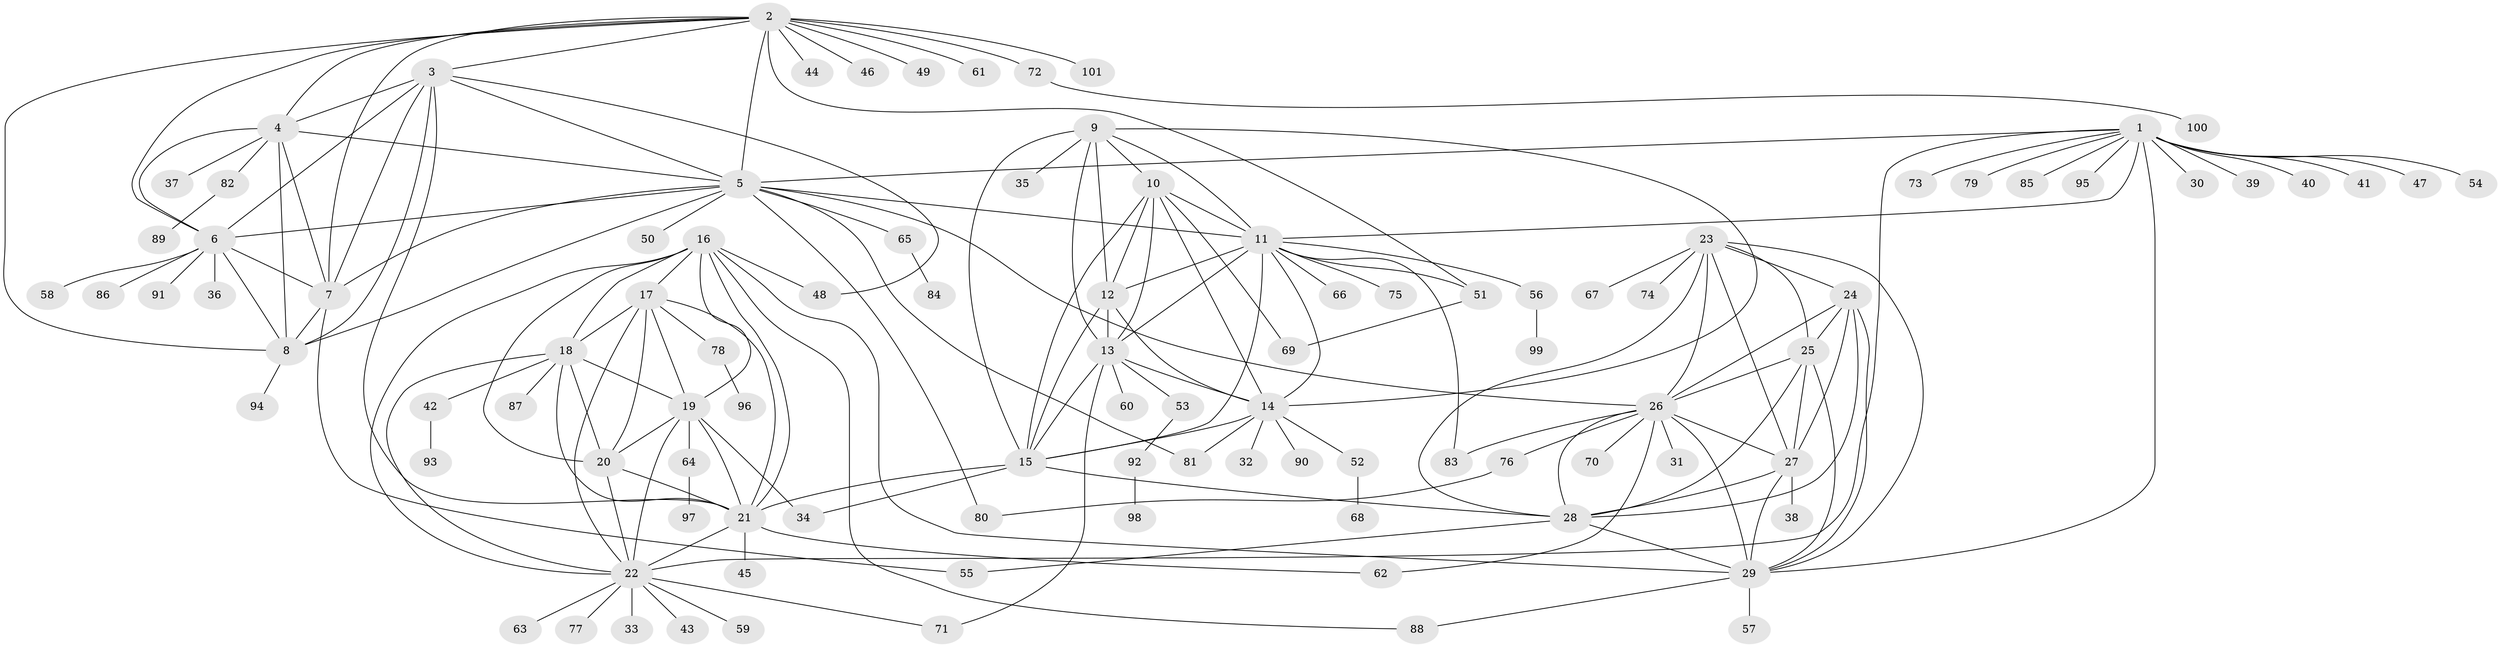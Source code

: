 // original degree distribution, {6: 0.013986013986013986, 8: 0.055944055944055944, 9: 0.06293706293706294, 10: 0.027972027972027972, 14: 0.027972027972027972, 11: 0.027972027972027972, 7: 0.02097902097902098, 13: 0.006993006993006993, 1: 0.5804195804195804, 2: 0.14685314685314685, 3: 0.027972027972027972}
// Generated by graph-tools (version 1.1) at 2025/52/03/04/25 22:52:21]
// undirected, 101 vertices, 177 edges
graph export_dot {
  node [color=gray90,style=filled];
  1;
  2;
  3;
  4;
  5;
  6;
  7;
  8;
  9;
  10;
  11;
  12;
  13;
  14;
  15;
  16;
  17;
  18;
  19;
  20;
  21;
  22;
  23;
  24;
  25;
  26;
  27;
  28;
  29;
  30;
  31;
  32;
  33;
  34;
  35;
  36;
  37;
  38;
  39;
  40;
  41;
  42;
  43;
  44;
  45;
  46;
  47;
  48;
  49;
  50;
  51;
  52;
  53;
  54;
  55;
  56;
  57;
  58;
  59;
  60;
  61;
  62;
  63;
  64;
  65;
  66;
  67;
  68;
  69;
  70;
  71;
  72;
  73;
  74;
  75;
  76;
  77;
  78;
  79;
  80;
  81;
  82;
  83;
  84;
  85;
  86;
  87;
  88;
  89;
  90;
  91;
  92;
  93;
  94;
  95;
  96;
  97;
  98;
  99;
  100;
  101;
  1 -- 5 [weight=1.0];
  1 -- 11 [weight=1.0];
  1 -- 22 [weight=1.0];
  1 -- 29 [weight=1.0];
  1 -- 30 [weight=1.0];
  1 -- 39 [weight=1.0];
  1 -- 40 [weight=1.0];
  1 -- 41 [weight=3.0];
  1 -- 47 [weight=1.0];
  1 -- 54 [weight=1.0];
  1 -- 73 [weight=2.0];
  1 -- 79 [weight=1.0];
  1 -- 85 [weight=1.0];
  1 -- 95 [weight=1.0];
  2 -- 3 [weight=1.0];
  2 -- 4 [weight=1.0];
  2 -- 5 [weight=1.0];
  2 -- 6 [weight=1.0];
  2 -- 7 [weight=1.0];
  2 -- 8 [weight=1.0];
  2 -- 44 [weight=1.0];
  2 -- 46 [weight=1.0];
  2 -- 49 [weight=1.0];
  2 -- 51 [weight=1.0];
  2 -- 61 [weight=1.0];
  2 -- 72 [weight=1.0];
  2 -- 101 [weight=1.0];
  3 -- 4 [weight=1.0];
  3 -- 5 [weight=1.0];
  3 -- 6 [weight=1.0];
  3 -- 7 [weight=1.0];
  3 -- 8 [weight=1.0];
  3 -- 21 [weight=1.0];
  3 -- 48 [weight=1.0];
  4 -- 5 [weight=1.0];
  4 -- 6 [weight=1.0];
  4 -- 7 [weight=1.0];
  4 -- 8 [weight=1.0];
  4 -- 37 [weight=1.0];
  4 -- 82 [weight=1.0];
  5 -- 6 [weight=1.0];
  5 -- 7 [weight=1.0];
  5 -- 8 [weight=1.0];
  5 -- 11 [weight=1.0];
  5 -- 26 [weight=1.0];
  5 -- 50 [weight=1.0];
  5 -- 65 [weight=1.0];
  5 -- 80 [weight=1.0];
  5 -- 81 [weight=1.0];
  6 -- 7 [weight=1.0];
  6 -- 8 [weight=1.0];
  6 -- 36 [weight=1.0];
  6 -- 58 [weight=1.0];
  6 -- 86 [weight=1.0];
  6 -- 91 [weight=1.0];
  7 -- 8 [weight=1.0];
  7 -- 55 [weight=1.0];
  8 -- 94 [weight=1.0];
  9 -- 10 [weight=1.0];
  9 -- 11 [weight=1.0];
  9 -- 12 [weight=1.0];
  9 -- 13 [weight=1.0];
  9 -- 14 [weight=1.0];
  9 -- 15 [weight=1.0];
  9 -- 35 [weight=1.0];
  10 -- 11 [weight=1.0];
  10 -- 12 [weight=1.0];
  10 -- 13 [weight=1.0];
  10 -- 14 [weight=1.0];
  10 -- 15 [weight=1.0];
  10 -- 69 [weight=1.0];
  11 -- 12 [weight=1.0];
  11 -- 13 [weight=1.0];
  11 -- 14 [weight=1.0];
  11 -- 15 [weight=1.0];
  11 -- 51 [weight=1.0];
  11 -- 56 [weight=1.0];
  11 -- 66 [weight=1.0];
  11 -- 75 [weight=1.0];
  11 -- 83 [weight=1.0];
  12 -- 13 [weight=1.0];
  12 -- 14 [weight=1.0];
  12 -- 15 [weight=1.0];
  13 -- 14 [weight=1.0];
  13 -- 15 [weight=1.0];
  13 -- 53 [weight=1.0];
  13 -- 60 [weight=1.0];
  13 -- 71 [weight=1.0];
  14 -- 15 [weight=1.0];
  14 -- 32 [weight=1.0];
  14 -- 52 [weight=1.0];
  14 -- 81 [weight=1.0];
  14 -- 90 [weight=1.0];
  15 -- 21 [weight=1.0];
  15 -- 28 [weight=1.0];
  15 -- 34 [weight=1.0];
  16 -- 17 [weight=1.0];
  16 -- 18 [weight=1.0];
  16 -- 19 [weight=1.0];
  16 -- 20 [weight=1.0];
  16 -- 21 [weight=1.0];
  16 -- 22 [weight=1.0];
  16 -- 29 [weight=1.0];
  16 -- 48 [weight=1.0];
  16 -- 88 [weight=1.0];
  17 -- 18 [weight=1.0];
  17 -- 19 [weight=1.0];
  17 -- 20 [weight=1.0];
  17 -- 21 [weight=1.0];
  17 -- 22 [weight=1.0];
  17 -- 78 [weight=1.0];
  18 -- 19 [weight=1.0];
  18 -- 20 [weight=1.0];
  18 -- 21 [weight=1.0];
  18 -- 22 [weight=1.0];
  18 -- 42 [weight=1.0];
  18 -- 87 [weight=1.0];
  19 -- 20 [weight=1.0];
  19 -- 21 [weight=1.0];
  19 -- 22 [weight=1.0];
  19 -- 34 [weight=1.0];
  19 -- 64 [weight=1.0];
  20 -- 21 [weight=1.0];
  20 -- 22 [weight=1.0];
  21 -- 22 [weight=1.0];
  21 -- 45 [weight=1.0];
  21 -- 62 [weight=1.0];
  22 -- 33 [weight=1.0];
  22 -- 43 [weight=1.0];
  22 -- 59 [weight=1.0];
  22 -- 63 [weight=1.0];
  22 -- 71 [weight=1.0];
  22 -- 77 [weight=1.0];
  23 -- 24 [weight=1.0];
  23 -- 25 [weight=1.0];
  23 -- 26 [weight=1.0];
  23 -- 27 [weight=1.0];
  23 -- 28 [weight=1.0];
  23 -- 29 [weight=1.0];
  23 -- 67 [weight=1.0];
  23 -- 74 [weight=1.0];
  24 -- 25 [weight=1.0];
  24 -- 26 [weight=1.0];
  24 -- 27 [weight=1.0];
  24 -- 28 [weight=1.0];
  24 -- 29 [weight=1.0];
  25 -- 26 [weight=1.0];
  25 -- 27 [weight=1.0];
  25 -- 28 [weight=1.0];
  25 -- 29 [weight=1.0];
  26 -- 27 [weight=1.0];
  26 -- 28 [weight=1.0];
  26 -- 29 [weight=1.0];
  26 -- 31 [weight=1.0];
  26 -- 62 [weight=1.0];
  26 -- 70 [weight=1.0];
  26 -- 76 [weight=1.0];
  26 -- 83 [weight=1.0];
  27 -- 28 [weight=1.0];
  27 -- 29 [weight=1.0];
  27 -- 38 [weight=4.0];
  28 -- 29 [weight=1.0];
  28 -- 55 [weight=1.0];
  29 -- 57 [weight=1.0];
  29 -- 88 [weight=1.0];
  42 -- 93 [weight=1.0];
  51 -- 69 [weight=1.0];
  52 -- 68 [weight=1.0];
  53 -- 92 [weight=1.0];
  56 -- 99 [weight=1.0];
  64 -- 97 [weight=1.0];
  65 -- 84 [weight=1.0];
  72 -- 100 [weight=1.0];
  76 -- 80 [weight=1.0];
  78 -- 96 [weight=1.0];
  82 -- 89 [weight=1.0];
  92 -- 98 [weight=1.0];
}
